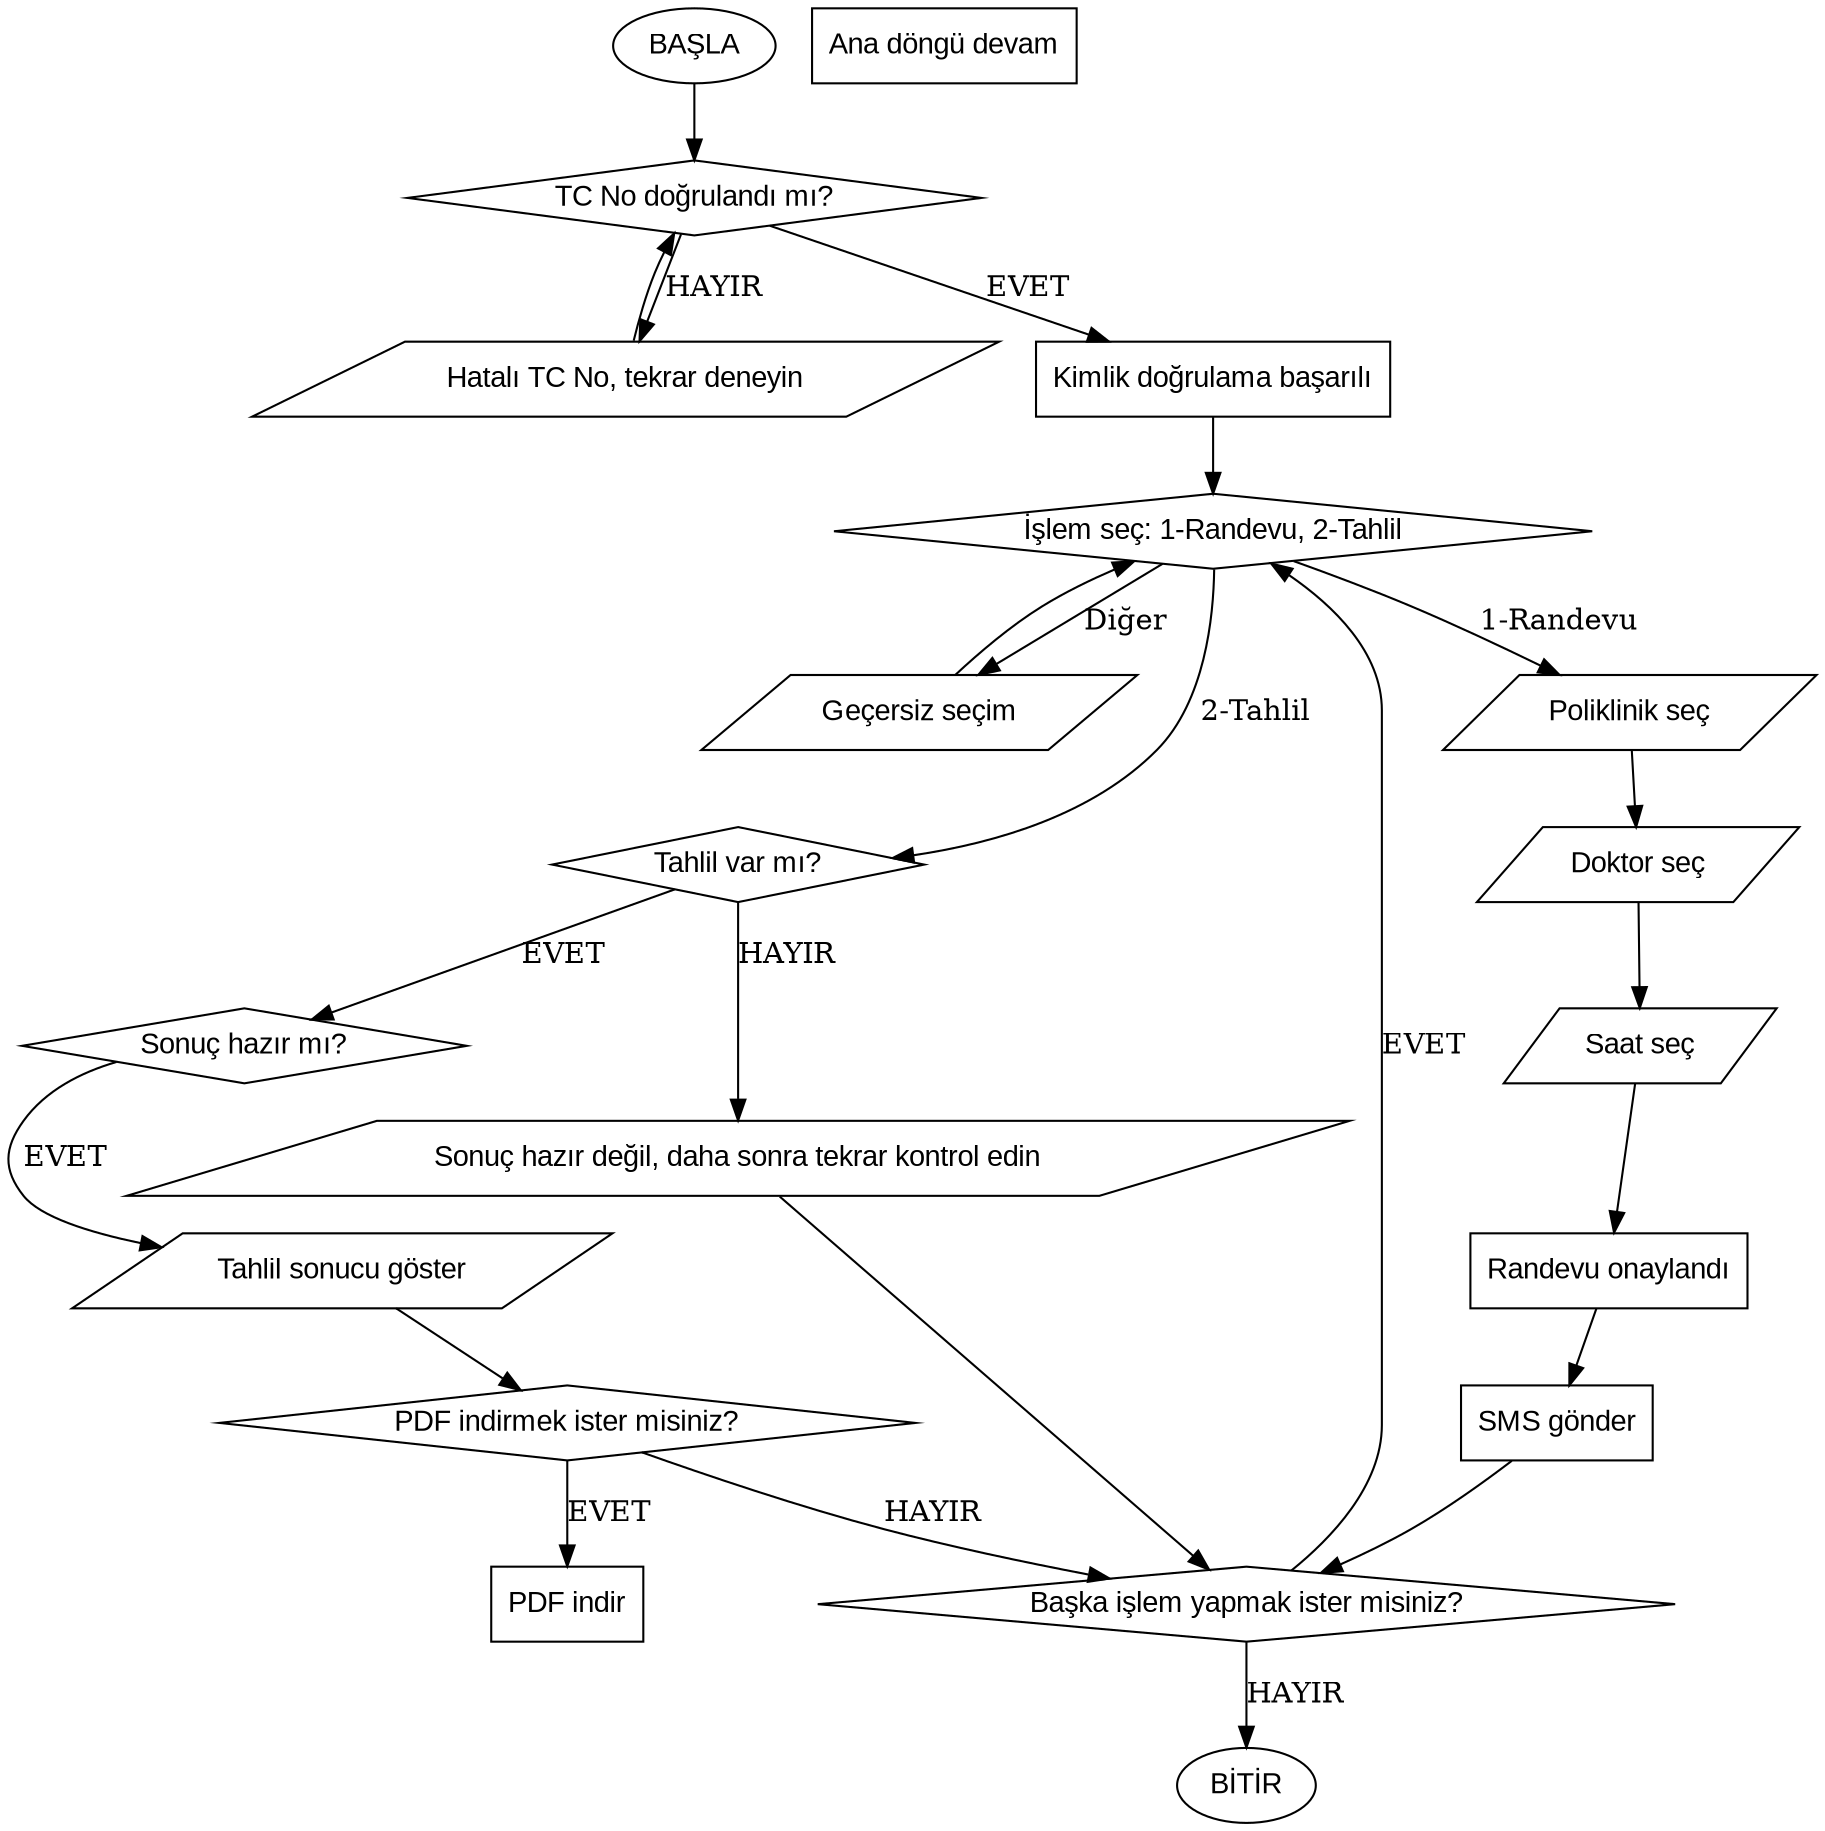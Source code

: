 digraph HastaneRandevuTahlil {
    rankdir=TB;
    node [fontname="Arial"];

    // Başla
    start [shape=oval, label="BAŞLA"];

    // Hasta kimlik doğrulama
    kimlik_dogrula [shape=diamond, label="TC No doğrulandı mı?"];
    kimlik_hata [shape=parallelogram, label="Hatalı TC No, tekrar deneyin"];
    kimlik_basari [shape=box, label="Kimlik doğrulama başarılı"];

    // Ana işlem
    islem_secim [shape=diamond, label="İşlem seç: 1-Randevu, 2-Tahlil"];
    secim_hata [shape=parallelogram, label="Geçersiz seçim"];

    // Randevu modülü
    poliklinik_sec [shape=parallelogram, label="Poliklinik seç"];
    doktor_sec [shape=parallelogram, label="Doktor seç"];
    saat_sec [shape=parallelogram, label="Saat seç"];
    randevu_onay [shape=box, label="Randevu onaylandı"];
    sms_gonder [shape=box, label="SMS gönder"];

    // Tahlil modülü
    tahlil_var [shape=diamond, label="Tahlil var mı?"];
    sonuc_hazir [shape=diamond, label="Sonuç hazır mı?"];
    tahlil_gor [shape=parallelogram, label="Tahlil sonucu göster"];
    pdf_sor [shape=diamond, label="PDF indirmek ister misiniz?"];
    pdf_indir [shape=box, label="PDF indir"];
    sonuc_bekle [shape=parallelogram, label="Sonuç hazır değil, daha sonra tekrar kontrol edin"];

    // Başka işlem
    baska_islem [shape=diamond, label="Başka işlem yapmak ister misiniz?"];
    devam_et [shape=box, label="Ana döngü devam"];
    bitir [shape=oval, label="BİTİR"];

    // Oklar
    start -> kimlik_dogrula;
    kimlik_dogrula -> kimlik_basari [label="EVET"];
    kimlik_dogrula -> kimlik_hata [label="HAYIR"];
    kimlik_hata -> kimlik_dogrula;

    kimlik_basari -> islem_secim;
    islem_secim -> poliklinik_sec [label="1-Randevu"];
    islem_secim -> tahlil_var [label="2-Tahlil"];
    islem_secim -> secim_hata [label="Diğer"];
    secim_hata -> islem_secim;

    // Randevu akışı
    poliklinik_sec -> doktor_sec;
    doktor_sec -> saat_sec;
    saat_sec -> randevu_onay;
    randevu_onay -> sms_gonder;
    sms_gonder -> baska_islem;

    // Tahlil akışı
    tahlil_var -> sonuc_hazir [label="EVET"];
    tahlil_var -> sonuc_bekle [label="HAYIR"];
    sonuc_hazir -> tahlil_gor [label="EVET"];
    tahlil_gor -> pdf_sor;
    pdf_sor -> pdf_indir [label="EVET"];
    pdf_sor -> baska_islem [label="HAYIR"];
    sonuc_bekle -> baska_islem;

    // Başka işlem döngüsü
    baska_islem -> islem_secim [label="EVET"];
    baska_islem -> bitir [label="HAYIR"];
}
